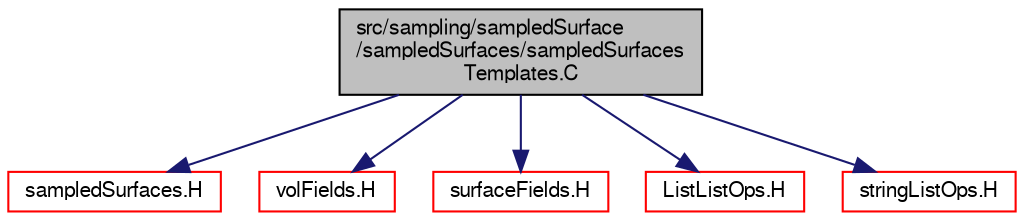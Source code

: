 digraph "src/sampling/sampledSurface/sampledSurfaces/sampledSurfacesTemplates.C"
{
  bgcolor="transparent";
  edge [fontname="FreeSans",fontsize="10",labelfontname="FreeSans",labelfontsize="10"];
  node [fontname="FreeSans",fontsize="10",shape=record];
  Node0 [label="src/sampling/sampledSurface\l/sampledSurfaces/sampledSurfaces\lTemplates.C",height=0.2,width=0.4,color="black", fillcolor="grey75", style="filled", fontcolor="black"];
  Node0 -> Node1 [color="midnightblue",fontsize="10",style="solid",fontname="FreeSans"];
  Node1 [label="sampledSurfaces.H",height=0.2,width=0.4,color="red",URL="$a14789.html"];
  Node0 -> Node333 [color="midnightblue",fontsize="10",style="solid",fontname="FreeSans"];
  Node333 [label="volFields.H",height=0.2,width=0.4,color="red",URL="$a02750.html"];
  Node0 -> Node338 [color="midnightblue",fontsize="10",style="solid",fontname="FreeSans"];
  Node338 [label="surfaceFields.H",height=0.2,width=0.4,color="red",URL="$a02735.html",tooltip="Foam::surfaceFields. "];
  Node0 -> Node145 [color="midnightblue",fontsize="10",style="solid",fontname="FreeSans"];
  Node145 [label="ListListOps.H",height=0.2,width=0.4,color="red",URL="$a08681.html"];
  Node0 -> Node344 [color="midnightblue",fontsize="10",style="solid",fontname="FreeSans"];
  Node344 [label="stringListOps.H",height=0.2,width=0.4,color="red",URL="$a12617.html",tooltip="Operations on lists of strings. "];
}
